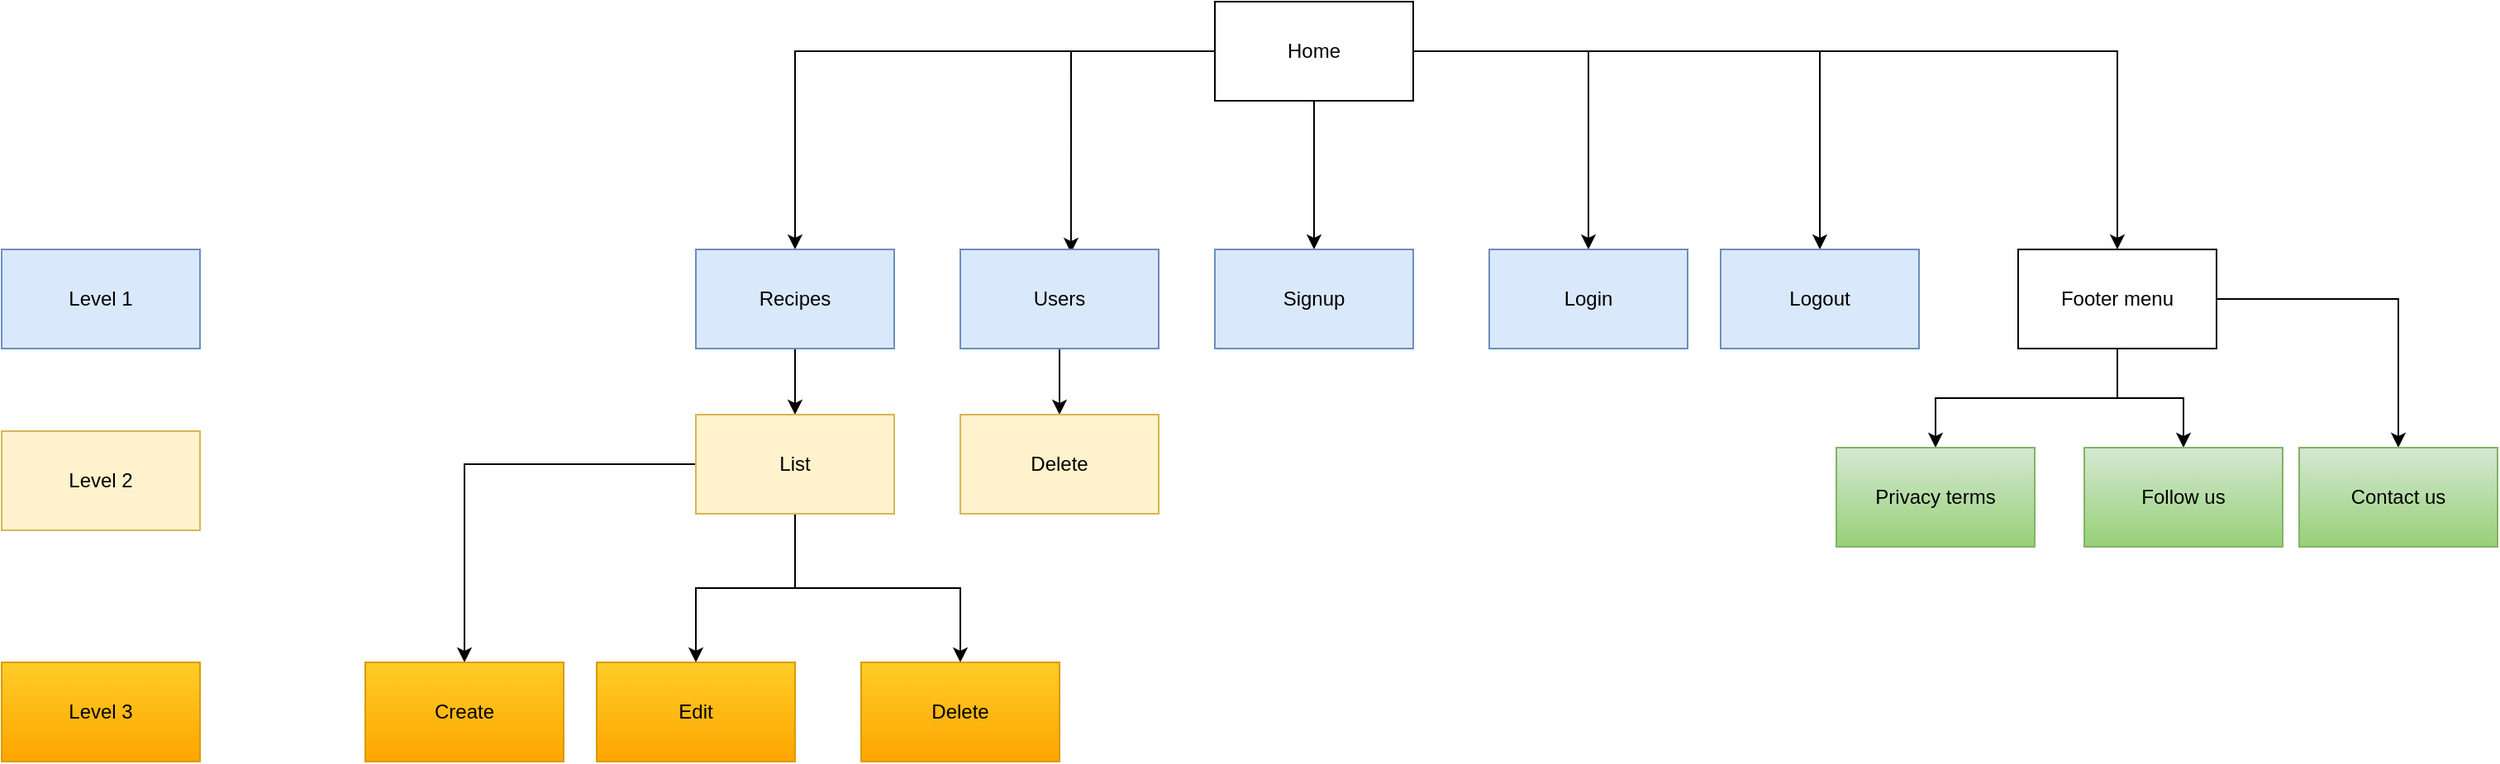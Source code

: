 <mxfile version="15.8.4" type="device"><diagram id="PonsLeHV8eERGRXsJKLx" name="Página-1"><mxGraphModel dx="1695" dy="545" grid="1" gridSize="10" guides="1" tooltips="1" connect="1" arrows="1" fold="1" page="1" pageScale="1" pageWidth="827" pageHeight="1169" math="0" shadow="0"><root><mxCell id="0"/><mxCell id="1" parent="0"/><mxCell id="B5lveGzw2h9druojp8VU-2" style="edgeStyle=orthogonalEdgeStyle;rounded=0;orthogonalLoop=1;jettySize=auto;html=1;" edge="1" parent="1" source="B5lveGzw2h9druojp8VU-1" target="B5lveGzw2h9druojp8VU-3"><mxGeometry relative="1" as="geometry"><mxPoint x="280" y="190" as="targetPoint"/></mxGeometry></mxCell><mxCell id="B5lveGzw2h9druojp8VU-7" style="edgeStyle=orthogonalEdgeStyle;rounded=0;orthogonalLoop=1;jettySize=auto;html=1;entryX=0.558;entryY=0.033;entryDx=0;entryDy=0;entryPerimeter=0;" edge="1" parent="1" source="B5lveGzw2h9druojp8VU-1" target="B5lveGzw2h9druojp8VU-4"><mxGeometry relative="1" as="geometry"/></mxCell><mxCell id="B5lveGzw2h9druojp8VU-8" style="edgeStyle=orthogonalEdgeStyle;rounded=0;orthogonalLoop=1;jettySize=auto;html=1;" edge="1" parent="1" source="B5lveGzw2h9druojp8VU-1" target="B5lveGzw2h9druojp8VU-5"><mxGeometry relative="1" as="geometry"/></mxCell><mxCell id="B5lveGzw2h9druojp8VU-9" style="edgeStyle=orthogonalEdgeStyle;rounded=0;orthogonalLoop=1;jettySize=auto;html=1;entryX=0.5;entryY=0;entryDx=0;entryDy=0;" edge="1" parent="1" source="B5lveGzw2h9druojp8VU-1" target="B5lveGzw2h9druojp8VU-6"><mxGeometry relative="1" as="geometry"/></mxCell><mxCell id="B5lveGzw2h9druojp8VU-11" style="edgeStyle=orthogonalEdgeStyle;rounded=0;orthogonalLoop=1;jettySize=auto;html=1;entryX=0.5;entryY=0;entryDx=0;entryDy=0;" edge="1" parent="1" source="B5lveGzw2h9druojp8VU-1" target="B5lveGzw2h9druojp8VU-10"><mxGeometry relative="1" as="geometry"/></mxCell><mxCell id="B5lveGzw2h9druojp8VU-25" style="edgeStyle=orthogonalEdgeStyle;rounded=0;orthogonalLoop=1;jettySize=auto;html=1;" edge="1" parent="1" source="B5lveGzw2h9druojp8VU-1" target="B5lveGzw2h9druojp8VU-26"><mxGeometry relative="1" as="geometry"><mxPoint x="900" y="190" as="targetPoint"/></mxGeometry></mxCell><mxCell id="B5lveGzw2h9druojp8VU-1" value="Home" style="rounded=0;whiteSpace=wrap;html=1;" vertex="1" parent="1"><mxGeometry x="354" y="40" width="120" height="60" as="geometry"/></mxCell><mxCell id="B5lveGzw2h9druojp8VU-16" style="edgeStyle=orthogonalEdgeStyle;rounded=0;orthogonalLoop=1;jettySize=auto;html=1;entryX=0.5;entryY=0;entryDx=0;entryDy=0;" edge="1" parent="1" source="B5lveGzw2h9druojp8VU-3" target="B5lveGzw2h9druojp8VU-12"><mxGeometry relative="1" as="geometry"/></mxCell><mxCell id="B5lveGzw2h9druojp8VU-3" value="Recipes" style="rounded=0;whiteSpace=wrap;html=1;fillColor=#dae8fc;strokeColor=#6c8ebf;" vertex="1" parent="1"><mxGeometry x="40" y="190" width="120" height="60" as="geometry"/></mxCell><mxCell id="B5lveGzw2h9druojp8VU-21" style="edgeStyle=orthogonalEdgeStyle;rounded=0;orthogonalLoop=1;jettySize=auto;html=1;entryX=0.5;entryY=0;entryDx=0;entryDy=0;" edge="1" parent="1" source="B5lveGzw2h9druojp8VU-4" target="B5lveGzw2h9druojp8VU-20"><mxGeometry relative="1" as="geometry"/></mxCell><mxCell id="B5lveGzw2h9druojp8VU-4" value="Users" style="rounded=0;whiteSpace=wrap;html=1;fillColor=#dae8fc;strokeColor=#6c8ebf;" vertex="1" parent="1"><mxGeometry x="200" y="190" width="120" height="60" as="geometry"/></mxCell><mxCell id="B5lveGzw2h9druojp8VU-5" value="Signup" style="rounded=0;whiteSpace=wrap;html=1;fillColor=#dae8fc;strokeColor=#6c8ebf;" vertex="1" parent="1"><mxGeometry x="354" y="190" width="120" height="60" as="geometry"/></mxCell><mxCell id="B5lveGzw2h9druojp8VU-6" value="Logout" style="rounded=0;whiteSpace=wrap;html=1;fillColor=#dae8fc;strokeColor=#6c8ebf;" vertex="1" parent="1"><mxGeometry x="660" y="190" width="120" height="60" as="geometry"/></mxCell><mxCell id="B5lveGzw2h9druojp8VU-10" value="Login" style="rounded=0;whiteSpace=wrap;html=1;fillColor=#dae8fc;strokeColor=#6c8ebf;" vertex="1" parent="1"><mxGeometry x="520" y="190" width="120" height="60" as="geometry"/></mxCell><mxCell id="B5lveGzw2h9druojp8VU-17" style="edgeStyle=orthogonalEdgeStyle;rounded=0;orthogonalLoop=1;jettySize=auto;html=1;entryX=0.5;entryY=0;entryDx=0;entryDy=0;" edge="1" parent="1" source="B5lveGzw2h9druojp8VU-12" target="B5lveGzw2h9druojp8VU-13"><mxGeometry relative="1" as="geometry"/></mxCell><mxCell id="B5lveGzw2h9druojp8VU-18" style="edgeStyle=orthogonalEdgeStyle;rounded=0;orthogonalLoop=1;jettySize=auto;html=1;entryX=0.5;entryY=0;entryDx=0;entryDy=0;" edge="1" parent="1" source="B5lveGzw2h9druojp8VU-12" target="B5lveGzw2h9druojp8VU-14"><mxGeometry relative="1" as="geometry"/></mxCell><mxCell id="B5lveGzw2h9druojp8VU-19" style="edgeStyle=orthogonalEdgeStyle;rounded=0;orthogonalLoop=1;jettySize=auto;html=1;entryX=0.5;entryY=0;entryDx=0;entryDy=0;" edge="1" parent="1" source="B5lveGzw2h9druojp8VU-12" target="B5lveGzw2h9druojp8VU-15"><mxGeometry relative="1" as="geometry"/></mxCell><mxCell id="B5lveGzw2h9druojp8VU-12" value="List" style="rounded=0;whiteSpace=wrap;html=1;fillColor=#fff2cc;strokeColor=#d6b656;" vertex="1" parent="1"><mxGeometry x="40" y="290" width="120" height="60" as="geometry"/></mxCell><mxCell id="B5lveGzw2h9druojp8VU-13" value="Create" style="rounded=0;whiteSpace=wrap;html=1;fillColor=#ffcd28;strokeColor=#d79b00;gradientColor=#ffa500;" vertex="1" parent="1"><mxGeometry x="-160" y="440" width="120" height="60" as="geometry"/></mxCell><mxCell id="B5lveGzw2h9druojp8VU-14" value="Edit" style="rounded=0;whiteSpace=wrap;html=1;fillColor=#ffcd28;strokeColor=#d79b00;gradientColor=#ffa500;" vertex="1" parent="1"><mxGeometry x="-20" y="440" width="120" height="60" as="geometry"/></mxCell><mxCell id="B5lveGzw2h9druojp8VU-15" value="Delete" style="rounded=0;whiteSpace=wrap;html=1;fillColor=#ffcd28;strokeColor=#d79b00;gradientColor=#ffa500;" vertex="1" parent="1"><mxGeometry x="140" y="440" width="120" height="60" as="geometry"/></mxCell><mxCell id="B5lveGzw2h9druojp8VU-20" value="Delete" style="rounded=0;whiteSpace=wrap;html=1;fillColor=#fff2cc;strokeColor=#d6b656;" vertex="1" parent="1"><mxGeometry x="200" y="290" width="120" height="60" as="geometry"/></mxCell><mxCell id="B5lveGzw2h9druojp8VU-22" value="Level 1" style="rounded=0;whiteSpace=wrap;html=1;fillColor=#dae8fc;strokeColor=#6c8ebf;" vertex="1" parent="1"><mxGeometry x="-380" y="190" width="120" height="60" as="geometry"/></mxCell><mxCell id="B5lveGzw2h9druojp8VU-23" value="Level 2" style="rounded=0;whiteSpace=wrap;html=1;fillColor=#fff2cc;strokeColor=#d6b656;" vertex="1" parent="1"><mxGeometry x="-380" y="300" width="120" height="60" as="geometry"/></mxCell><mxCell id="B5lveGzw2h9druojp8VU-24" value="Level 3" style="rounded=0;whiteSpace=wrap;html=1;fillColor=#ffcd28;strokeColor=#d79b00;gradientColor=#ffa500;" vertex="1" parent="1"><mxGeometry x="-380" y="440" width="120" height="60" as="geometry"/></mxCell><mxCell id="B5lveGzw2h9druojp8VU-27" style="edgeStyle=orthogonalEdgeStyle;rounded=0;orthogonalLoop=1;jettySize=auto;html=1;" edge="1" parent="1" source="B5lveGzw2h9druojp8VU-26" target="B5lveGzw2h9druojp8VU-28"><mxGeometry relative="1" as="geometry"><mxPoint x="840" y="300" as="targetPoint"/></mxGeometry></mxCell><mxCell id="B5lveGzw2h9druojp8VU-31" style="edgeStyle=orthogonalEdgeStyle;rounded=0;orthogonalLoop=1;jettySize=auto;html=1;" edge="1" parent="1" source="B5lveGzw2h9druojp8VU-26" target="B5lveGzw2h9druojp8VU-29"><mxGeometry relative="1" as="geometry"/></mxCell><mxCell id="B5lveGzw2h9druojp8VU-32" style="edgeStyle=orthogonalEdgeStyle;rounded=0;orthogonalLoop=1;jettySize=auto;html=1;" edge="1" parent="1" source="B5lveGzw2h9druojp8VU-26" target="B5lveGzw2h9druojp8VU-30"><mxGeometry relative="1" as="geometry"/></mxCell><mxCell id="B5lveGzw2h9druojp8VU-26" value="Footer menu" style="rounded=0;whiteSpace=wrap;html=1;" vertex="1" parent="1"><mxGeometry x="840" y="190" width="120" height="60" as="geometry"/></mxCell><mxCell id="B5lveGzw2h9druojp8VU-28" value="Privacy terms" style="rounded=0;whiteSpace=wrap;html=1;fillColor=#d5e8d4;strokeColor=#82b366;gradientColor=#97d077;" vertex="1" parent="1"><mxGeometry x="730" y="310" width="120" height="60" as="geometry"/></mxCell><mxCell id="B5lveGzw2h9druojp8VU-29" value="Follow us" style="rounded=0;whiteSpace=wrap;html=1;fillColor=#d5e8d4;strokeColor=#82b366;gradientColor=#97d077;" vertex="1" parent="1"><mxGeometry x="880" y="310" width="120" height="60" as="geometry"/></mxCell><mxCell id="B5lveGzw2h9druojp8VU-30" value="Contact us" style="rounded=0;whiteSpace=wrap;html=1;fillColor=#d5e8d4;strokeColor=#82b366;gradientColor=#97d077;" vertex="1" parent="1"><mxGeometry x="1010" y="310" width="120" height="60" as="geometry"/></mxCell></root></mxGraphModel></diagram></mxfile>